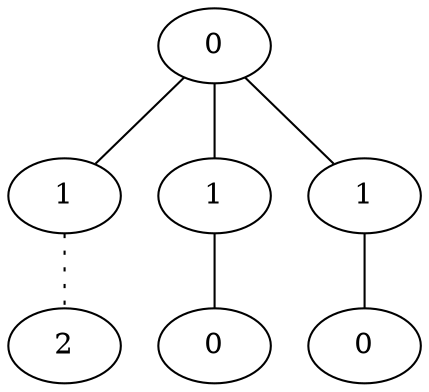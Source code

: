 graph {
a0[label=0];
a1[label=1];
a2[label=2];
a3[label=1];
a4[label=0];
a5[label=1];
a6[label=0];
a0 -- a1;
a0 -- a3;
a0 -- a5;
a1 -- a2 [style=dotted];
a3 -- a4;
a5 -- a6;
}

